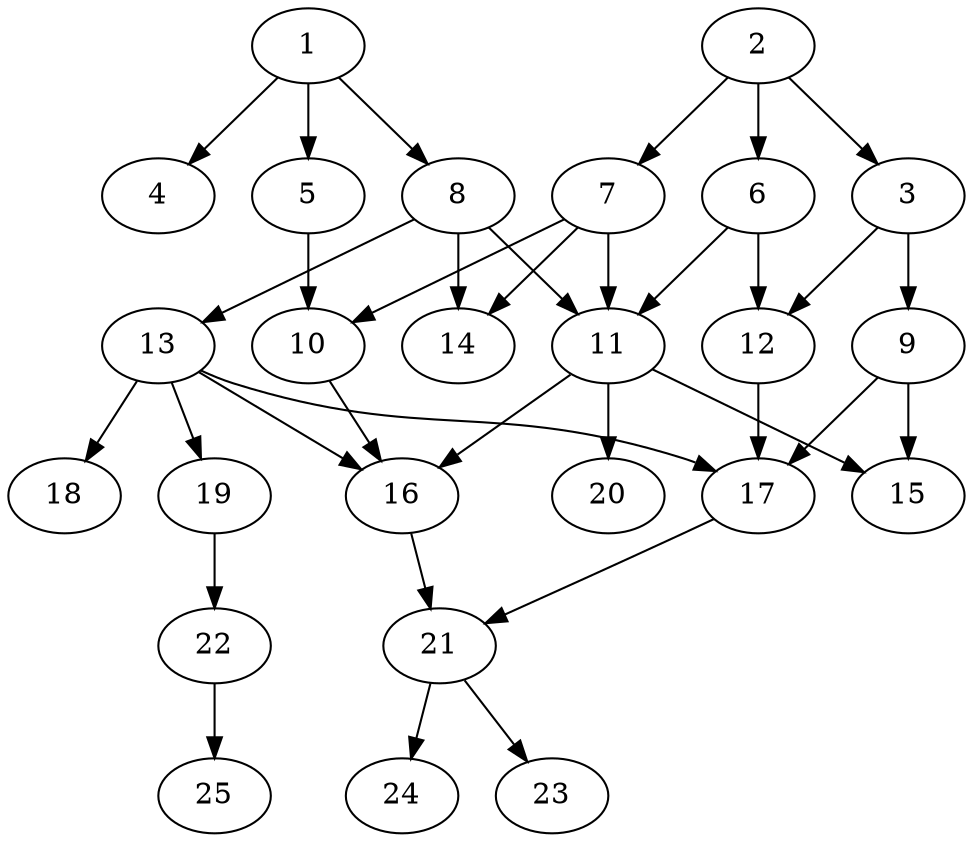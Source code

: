 // DAG (tier=2-normal, mode=compute, n=25, ccr=0.398, fat=0.528, density=0.409, regular=0.486, jump=0.146, mindata=524288, maxdata=8388608)
// DAG automatically generated by daggen at Sun Aug 24 16:33:33 2025
// /home/ermia/Project/Environments/daggen/bin/daggen --dot --ccr 0.398 --fat 0.528 --regular 0.486 --density 0.409 --jump 0.146 --mindata 524288 --maxdata 8388608 -n 25 
digraph G {
  1 [size="20489925112786676", alpha="0.06", expect_size="10244962556393338"]
  1 -> 4 [size ="407409197580288"]
  1 -> 5 [size ="407409197580288"]
  1 -> 8 [size ="407409197580288"]
  2 [size="75201037488988618752", alpha="0.09", expect_size="37600518744494309376"]
  2 -> 3 [size ="142529865449472"]
  2 -> 6 [size ="142529865449472"]
  2 -> 7 [size ="142529865449472"]
  3 [size="15411629902170324", alpha="0.01", expect_size="7705814951085162"]
  3 -> 9 [size ="6132282163200"]
  3 -> 12 [size ="6132282163200"]
  4 [size="19005195895161820", alpha="0.15", expect_size="9502597947580910"]
  5 [size="1837207786448413", alpha="0.14", expect_size="918603893224206"]
  5 -> 10 [size ="138751678349312"]
  6 [size="290762304717583232", alpha="0.02", expect_size="145381152358791616"]
  6 -> 11 [size ="158295851532288"]
  6 -> 12 [size ="158295851532288"]
  7 [size="1223811291422790656", alpha="0.12", expect_size="611905645711395328"]
  7 -> 10 [size ="439346373066752"]
  7 -> 11 [size ="439346373066752"]
  7 -> 14 [size ="439346373066752"]
  8 [size="319771028716831899648", alpha="0.13", expect_size="159885514358415949824"]
  8 -> 11 [size ="374095711567872"]
  8 -> 13 [size ="374095711567872"]
  8 -> 14 [size ="374095711567872"]
  9 [size="16390096157910034", alpha="0.05", expect_size="8195048078955017"]
  9 -> 15 [size ="372417025277952"]
  9 -> 17 [size ="372417025277952"]
  10 [size="19355042117421448", alpha="0.18", expect_size="9677521058710724"]
  10 -> 16 [size ="425016575393792"]
  11 [size="189882524290806448128", alpha="0.08", expect_size="94941262145403224064"]
  11 -> 15 [size ="264289545879552"]
  11 -> 16 [size ="264289545879552"]
  11 -> 20 [size ="264289545879552"]
  12 [size="207018040951406240", alpha="0.16", expect_size="103509020475703120"]
  12 -> 17 [size ="78804470988800"]
  13 [size="549755813888000000", alpha="0.11", expect_size="274877906944000000"]
  13 -> 16 [size ="5368709120000"]
  13 -> 17 [size ="5368709120000"]
  13 -> 18 [size ="5368709120000"]
  13 -> 19 [size ="5368709120000"]
  14 [size="898982916093060", alpha="0.01", expect_size="449491458046530"]
  15 [size="175469716899783264", alpha="0.04", expect_size="87734858449891632"]
  16 [size="153604852818116608000", alpha="0.08", expect_size="76802426409058304000"]
  16 -> 21 [size ="229452755763200"]
  17 [size="355941365701930560", alpha="0.07", expect_size="177970682850965280"]
  17 -> 21 [size ="155249679532032"]
  18 [size="187177022111343648", alpha="0.02", expect_size="93588511055671824"]
  19 [size="397101796502484416", alpha="0.04", expect_size="198550898251242208"]
  19 -> 22 [size ="443850275422208"]
  20 [size="45581393671182160", alpha="0.04", expect_size="22790696835591080"]
  21 [size="17909051417427968000", alpha="0.09", expect_size="8954525708713984000"]
  21 -> 23 [size ="54761042739200"]
  21 -> 24 [size ="54761042739200"]
  22 [size="652545817078418048", alpha="0.07", expect_size="326272908539209024"]
  22 -> 25 [size ="524195935027200"]
  23 [size="323165044556222656", alpha="0.10", expect_size="161582522278111328"]
  24 [size="15395037928755116", alpha="0.09", expect_size="7697518964377558"]
  25 [size="42993766076817216", alpha="0.12", expect_size="21496883038408608"]
}